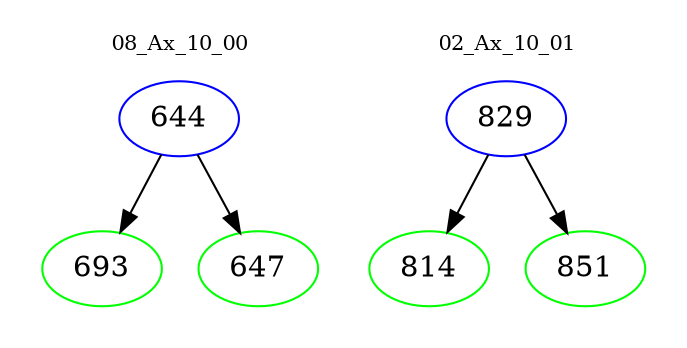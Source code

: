 digraph{
subgraph cluster_0 {
color = white
label = "08_Ax_10_00";
fontsize=10;
T0_644 [label="644", color="blue"]
T0_644 -> T0_693 [color="black"]
T0_693 [label="693", color="green"]
T0_644 -> T0_647 [color="black"]
T0_647 [label="647", color="green"]
}
subgraph cluster_1 {
color = white
label = "02_Ax_10_01";
fontsize=10;
T1_829 [label="829", color="blue"]
T1_829 -> T1_814 [color="black"]
T1_814 [label="814", color="green"]
T1_829 -> T1_851 [color="black"]
T1_851 [label="851", color="green"]
}
}
